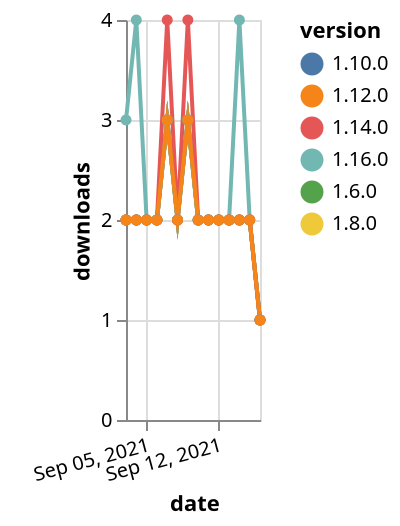 {"$schema": "https://vega.github.io/schema/vega-lite/v5.json", "description": "A simple bar chart with embedded data.", "data": {"values": [{"date": "2021-09-03", "total": 2051, "delta": 2, "version": "1.6.0"}, {"date": "2021-09-04", "total": 2053, "delta": 2, "version": "1.6.0"}, {"date": "2021-09-05", "total": 2055, "delta": 2, "version": "1.6.0"}, {"date": "2021-09-06", "total": 2057, "delta": 2, "version": "1.6.0"}, {"date": "2021-09-07", "total": 2060, "delta": 3, "version": "1.6.0"}, {"date": "2021-09-08", "total": 2062, "delta": 2, "version": "1.6.0"}, {"date": "2021-09-09", "total": 2065, "delta": 3, "version": "1.6.0"}, {"date": "2021-09-10", "total": 2067, "delta": 2, "version": "1.6.0"}, {"date": "2021-09-11", "total": 2069, "delta": 2, "version": "1.6.0"}, {"date": "2021-09-12", "total": 2071, "delta": 2, "version": "1.6.0"}, {"date": "2021-09-13", "total": 2073, "delta": 2, "version": "1.6.0"}, {"date": "2021-09-14", "total": 2075, "delta": 2, "version": "1.6.0"}, {"date": "2021-09-15", "total": 2077, "delta": 2, "version": "1.6.0"}, {"date": "2021-09-16", "total": 2078, "delta": 1, "version": "1.6.0"}, {"date": "2021-09-03", "total": 1686, "delta": 2, "version": "1.8.0"}, {"date": "2021-09-04", "total": 1688, "delta": 2, "version": "1.8.0"}, {"date": "2021-09-05", "total": 1690, "delta": 2, "version": "1.8.0"}, {"date": "2021-09-06", "total": 1692, "delta": 2, "version": "1.8.0"}, {"date": "2021-09-07", "total": 1695, "delta": 3, "version": "1.8.0"}, {"date": "2021-09-08", "total": 1697, "delta": 2, "version": "1.8.0"}, {"date": "2021-09-09", "total": 1700, "delta": 3, "version": "1.8.0"}, {"date": "2021-09-10", "total": 1702, "delta": 2, "version": "1.8.0"}, {"date": "2021-09-11", "total": 1704, "delta": 2, "version": "1.8.0"}, {"date": "2021-09-12", "total": 1706, "delta": 2, "version": "1.8.0"}, {"date": "2021-09-13", "total": 1708, "delta": 2, "version": "1.8.0"}, {"date": "2021-09-14", "total": 1710, "delta": 2, "version": "1.8.0"}, {"date": "2021-09-15", "total": 1712, "delta": 2, "version": "1.8.0"}, {"date": "2021-09-16", "total": 1713, "delta": 1, "version": "1.8.0"}, {"date": "2021-09-03", "total": 1461, "delta": 2, "version": "1.10.0"}, {"date": "2021-09-04", "total": 1463, "delta": 2, "version": "1.10.0"}, {"date": "2021-09-05", "total": 1465, "delta": 2, "version": "1.10.0"}, {"date": "2021-09-06", "total": 1467, "delta": 2, "version": "1.10.0"}, {"date": "2021-09-07", "total": 1470, "delta": 3, "version": "1.10.0"}, {"date": "2021-09-08", "total": 1472, "delta": 2, "version": "1.10.0"}, {"date": "2021-09-09", "total": 1475, "delta": 3, "version": "1.10.0"}, {"date": "2021-09-10", "total": 1477, "delta": 2, "version": "1.10.0"}, {"date": "2021-09-11", "total": 1479, "delta": 2, "version": "1.10.0"}, {"date": "2021-09-12", "total": 1481, "delta": 2, "version": "1.10.0"}, {"date": "2021-09-13", "total": 1483, "delta": 2, "version": "1.10.0"}, {"date": "2021-09-14", "total": 1485, "delta": 2, "version": "1.10.0"}, {"date": "2021-09-15", "total": 1487, "delta": 2, "version": "1.10.0"}, {"date": "2021-09-16", "total": 1488, "delta": 1, "version": "1.10.0"}, {"date": "2021-09-03", "total": 227, "delta": 3, "version": "1.16.0"}, {"date": "2021-09-04", "total": 231, "delta": 4, "version": "1.16.0"}, {"date": "2021-09-05", "total": 233, "delta": 2, "version": "1.16.0"}, {"date": "2021-09-06", "total": 235, "delta": 2, "version": "1.16.0"}, {"date": "2021-09-07", "total": 238, "delta": 3, "version": "1.16.0"}, {"date": "2021-09-08", "total": 240, "delta": 2, "version": "1.16.0"}, {"date": "2021-09-09", "total": 243, "delta": 3, "version": "1.16.0"}, {"date": "2021-09-10", "total": 245, "delta": 2, "version": "1.16.0"}, {"date": "2021-09-11", "total": 247, "delta": 2, "version": "1.16.0"}, {"date": "2021-09-12", "total": 249, "delta": 2, "version": "1.16.0"}, {"date": "2021-09-13", "total": 251, "delta": 2, "version": "1.16.0"}, {"date": "2021-09-14", "total": 255, "delta": 4, "version": "1.16.0"}, {"date": "2021-09-15", "total": 257, "delta": 2, "version": "1.16.0"}, {"date": "2021-09-16", "total": 258, "delta": 1, "version": "1.16.0"}, {"date": "2021-09-03", "total": 704, "delta": 2, "version": "1.14.0"}, {"date": "2021-09-04", "total": 706, "delta": 2, "version": "1.14.0"}, {"date": "2021-09-05", "total": 708, "delta": 2, "version": "1.14.0"}, {"date": "2021-09-06", "total": 710, "delta": 2, "version": "1.14.0"}, {"date": "2021-09-07", "total": 714, "delta": 4, "version": "1.14.0"}, {"date": "2021-09-08", "total": 716, "delta": 2, "version": "1.14.0"}, {"date": "2021-09-09", "total": 720, "delta": 4, "version": "1.14.0"}, {"date": "2021-09-10", "total": 722, "delta": 2, "version": "1.14.0"}, {"date": "2021-09-11", "total": 724, "delta": 2, "version": "1.14.0"}, {"date": "2021-09-12", "total": 726, "delta": 2, "version": "1.14.0"}, {"date": "2021-09-13", "total": 728, "delta": 2, "version": "1.14.0"}, {"date": "2021-09-14", "total": 730, "delta": 2, "version": "1.14.0"}, {"date": "2021-09-15", "total": 732, "delta": 2, "version": "1.14.0"}, {"date": "2021-09-16", "total": 733, "delta": 1, "version": "1.14.0"}, {"date": "2021-09-03", "total": 1010, "delta": 2, "version": "1.12.0"}, {"date": "2021-09-04", "total": 1012, "delta": 2, "version": "1.12.0"}, {"date": "2021-09-05", "total": 1014, "delta": 2, "version": "1.12.0"}, {"date": "2021-09-06", "total": 1016, "delta": 2, "version": "1.12.0"}, {"date": "2021-09-07", "total": 1019, "delta": 3, "version": "1.12.0"}, {"date": "2021-09-08", "total": 1021, "delta": 2, "version": "1.12.0"}, {"date": "2021-09-09", "total": 1024, "delta": 3, "version": "1.12.0"}, {"date": "2021-09-10", "total": 1026, "delta": 2, "version": "1.12.0"}, {"date": "2021-09-11", "total": 1028, "delta": 2, "version": "1.12.0"}, {"date": "2021-09-12", "total": 1030, "delta": 2, "version": "1.12.0"}, {"date": "2021-09-13", "total": 1032, "delta": 2, "version": "1.12.0"}, {"date": "2021-09-14", "total": 1034, "delta": 2, "version": "1.12.0"}, {"date": "2021-09-15", "total": 1036, "delta": 2, "version": "1.12.0"}, {"date": "2021-09-16", "total": 1037, "delta": 1, "version": "1.12.0"}]}, "width": "container", "mark": {"type": "line", "point": {"filled": true}}, "encoding": {"x": {"field": "date", "type": "temporal", "timeUnit": "yearmonthdate", "title": "date", "axis": {"labelAngle": -15}}, "y": {"field": "delta", "type": "quantitative", "title": "downloads"}, "color": {"field": "version", "type": "nominal"}, "tooltip": {"field": "delta"}}}